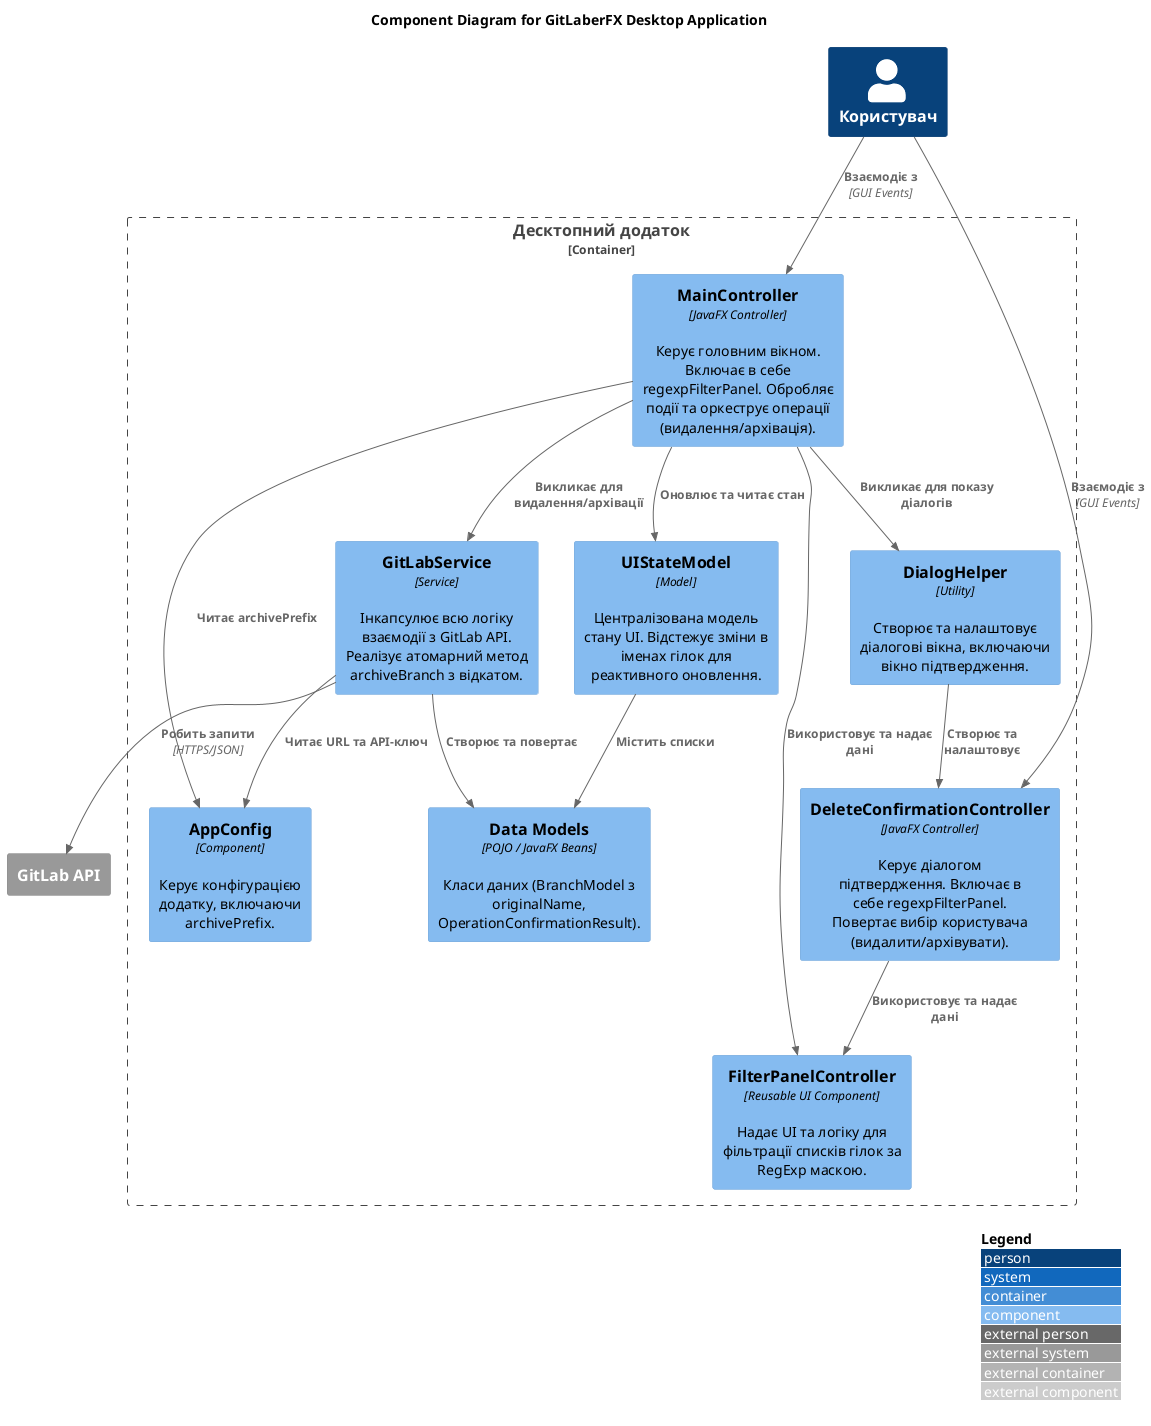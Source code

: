 @startuml
!include <C4/C4_Component>

LAYOUT_WITH_LEGEND()

title Component Diagram for GitLaberFX Desktop Application

Person(user, "Користувач")
System_Ext(gitlab_api, "GitLab API")

Container_Boundary(app, "Десктопний додаток") {

    Component(main_controller, "MainController", "JavaFX Controller", "Керує головним вікном. Включає в себе regexpFilterPanel. Обробляє події та оркеструє операції (видалення/архівація).")
    Component(confirmation_controller, "DeleteConfirmationController", "JavaFX Controller", "Керує діалогом підтвердження. Включає в себе regexpFilterPanel. Повертає вибір користувача (видалити/архівувати).")
    Component(filter_panel, "FilterPanelController", "Reusable UI Component", "Надає UI та логіку для фільтрації списків гілок за RegExp маскою.")

    Component(ui_state_model, "UIStateModel", "Model", "Централізована модель стану UI. Відстежує зміни в іменах гілок для реактивного оновлення.")
    Component(domain_models, "Data Models", "POJO / JavaFX Beans", "Класи даних (BranchModel з originalName, OperationConfirmationResult).")

    Component(gitlab_service, "GitLabService", "Service", "Інкапсулює всю логіку взаємодії з GitLab API. Реалізує атомарний метод archiveBranch з відкатом.")
    Component(dialog_helper, "DialogHelper", "Utility", "Створює та налаштовує діалогові вікна, включаючи вікно підтвердження.")
    Component(config_component, "AppConfig", "Component", "Керує конфігурацією додатку, включаючи archivePrefix.")

    Rel(user, main_controller, "Взаємодіє з", "GUI Events")
    Rel(user, confirmation_controller, "Взаємодіє з", "GUI Events")

    Rel(main_controller, filter_panel, "Використовує та надає дані")
    Rel(confirmation_controller, filter_panel, "Використовує та надає дані")

    Rel(main_controller, dialog_helper, "Викликає для показу діалогів")
    Rel(dialog_helper, confirmation_controller, "Створює та налаштовує")

    Rel(main_controller, ui_state_model, "Оновлює та читає стан")
    Rel(main_controller, gitlab_service, "Викликає для видалення/архівації")
    Rel(main_controller, config_component, "Читає archivePrefix")

    Rel(gitlab_service, gitlab_api, "Робить запити", "HTTPS/JSON")
    Rel(gitlab_service, config_component, "Читає URL та API-ключ")
    Rel(gitlab_service, domain_models, "Створює та повертає")

    Rel(ui_state_model, domain_models, "Містить списки")

}

@enduml